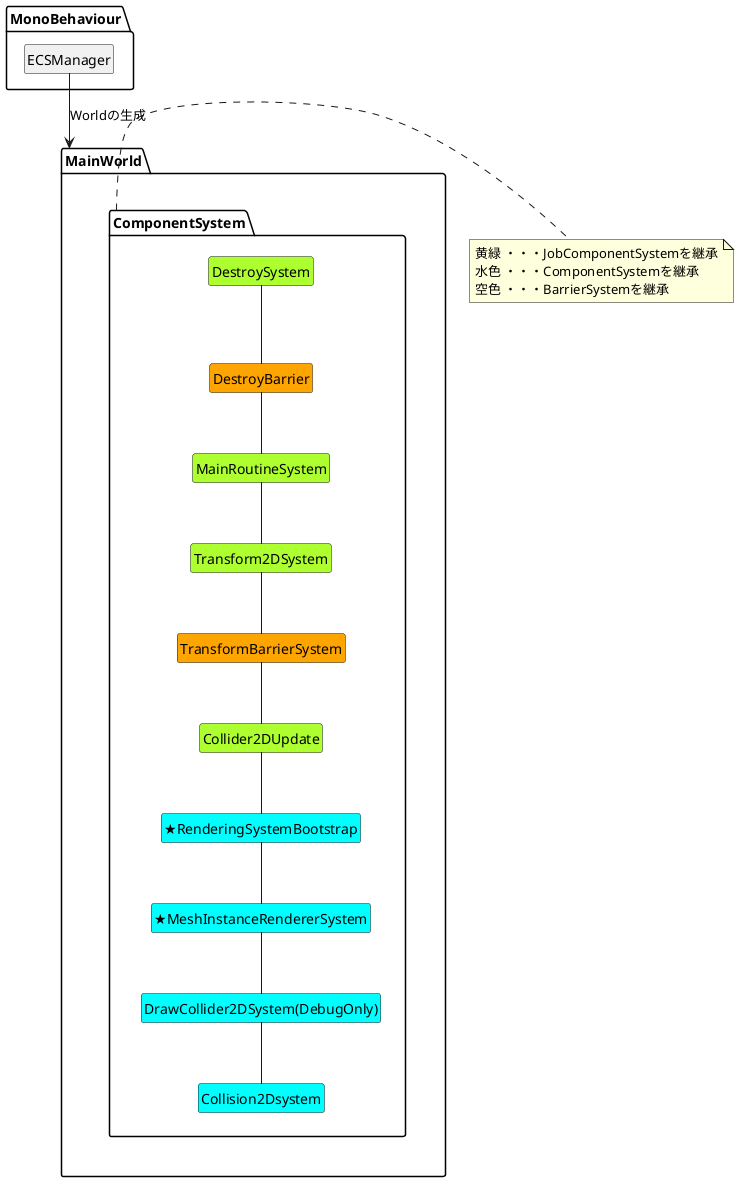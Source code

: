 @startuml MainWorld
hide members
hide circle

package MainWorld {
    package ComponentSystem {
        ' JobComponentSystems
        class DestroySystem #GreenYellow
        class MainRoutineSystem #GreenYellow
        class Transform2DSystem #GreenYellow
        class Collider2DUpdate #GreenYellow

        ' ComponentSystem
        class RenderingSystemBootstrap as "★RenderingSystemBootstrap" #Cyan
        class MeshInstanceRendererSystem as "★MeshInstanceRendererSystem" #Cyan
        class DrawCollider2DSystem as "DrawCollider2DSystem(DebugOnly)" #Cyan
        class Collision2Dsystem #Cyan

        ' BarrierSystem
        class TransformBarrierSystem #Orange
        class DestroyBarrier #Orange
    }
}

package MonoBehaviour {
    class ECSManager
}





' ------------------------------------------
' MonoBehaviour

ECSManager --> MainWorld : Worldの生成



' ------------------------------------------
' ComponentSystem

' Execute
DestroySystem -down- DestroyBarrier
DestroyBarrier -down- MainRoutineSystem
MainRoutineSystem -down- Transform2DSystem
Transform2DSystem -down- TransformBarrierSystem
TransformBarrierSystem -down- Collider2DUpdate
Collider2DUpdate -down- RenderingSystemBootstrap
RenderingSystemBootstrap -down- MeshInstanceRendererSystem
MeshInstanceRendererSystem -down- DrawCollider2DSystem
DrawCollider2DSystem -down- Collision2Dsystem

note right of ComponentSystem
    黄緑 ・・・JobComponentSystemを継承
    水色 ・・・ComponentSystemを継承
    空色 ・・・BarrierSystemを継承
end note

@enduml
